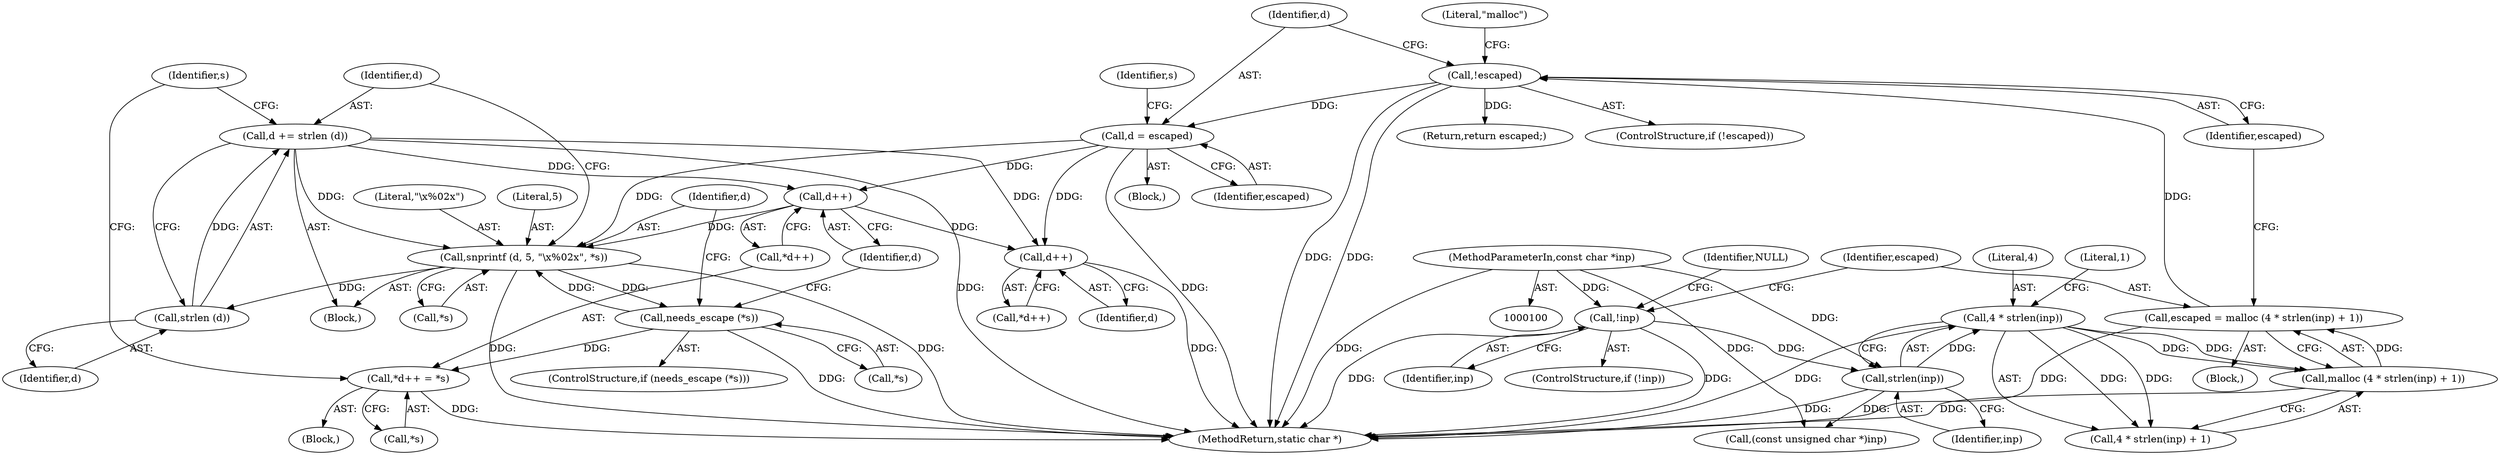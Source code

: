 digraph "0_boa_e139b87835994d007fbd64eead6c1455d7b8cf4e_2@API" {
"1000155" [label="(Call,d += strlen (d))"];
"1000157" [label="(Call,strlen (d))"];
"1000149" [label="(Call,snprintf (d, 5, \"\\x%02x\", *s))"];
"1000163" [label="(Call,d++)"];
"1000131" [label="(Call,d = escaped)"];
"1000122" [label="(Call,!escaped)"];
"1000112" [label="(Call,escaped = malloc (4 * strlen(inp) + 1))"];
"1000114" [label="(Call,malloc (4 * strlen(inp) + 1))"];
"1000116" [label="(Call,4 * strlen(inp))"];
"1000118" [label="(Call,strlen(inp))"];
"1000107" [label="(Call,!inp)"];
"1000101" [label="(MethodParameterIn,const char *inp)"];
"1000155" [label="(Call,d += strlen (d))"];
"1000145" [label="(Call,needs_escape (*s))"];
"1000161" [label="(Call,*d++ = *s)"];
"1000169" [label="(Call,d++)"];
"1000108" [label="(Identifier,inp)"];
"1000116" [label="(Call,4 * strlen(inp))"];
"1000130" [label="(Block,)"];
"1000142" [label="(Identifier,s)"];
"1000111" [label="(Identifier,NULL)"];
"1000117" [label="(Literal,4)"];
"1000102" [label="(Block,)"];
"1000106" [label="(ControlStructure,if (!inp))"];
"1000145" [label="(Call,needs_escape (*s))"];
"1000101" [label="(MethodParameterIn,const char *inp)"];
"1000170" [label="(Identifier,d)"];
"1000163" [label="(Call,d++)"];
"1000151" [label="(Literal,5)"];
"1000157" [label="(Call,strlen (d))"];
"1000114" [label="(Call,malloc (4 * strlen(inp) + 1))"];
"1000136" [label="(Call,(const unsigned char *)inp)"];
"1000120" [label="(Literal,1)"];
"1000115" [label="(Call,4 * strlen(inp) + 1)"];
"1000144" [label="(ControlStructure,if (needs_escape (*s)))"];
"1000174" [label="(MethodReturn,static char *)"];
"1000119" [label="(Identifier,inp)"];
"1000133" [label="(Identifier,escaped)"];
"1000113" [label="(Identifier,escaped)"];
"1000118" [label="(Call,strlen(inp))"];
"1000135" [label="(Identifier,s)"];
"1000123" [label="(Identifier,escaped)"];
"1000156" [label="(Identifier,d)"];
"1000168" [label="(Call,*d++)"];
"1000150" [label="(Identifier,d)"];
"1000152" [label="(Literal,\"\\x%02x\")"];
"1000131" [label="(Call,d = escaped)"];
"1000112" [label="(Call,escaped = malloc (4 * strlen(inp) + 1))"];
"1000165" [label="(Call,*s)"];
"1000149" [label="(Call,snprintf (d, 5, \"\\x%02x\", *s))"];
"1000172" [label="(Return,return escaped;)"];
"1000161" [label="(Call,*d++ = *s)"];
"1000158" [label="(Identifier,d)"];
"1000107" [label="(Call,!inp)"];
"1000148" [label="(Block,)"];
"1000155" [label="(Call,d += strlen (d))"];
"1000169" [label="(Call,d++)"];
"1000164" [label="(Identifier,d)"];
"1000162" [label="(Call,*d++)"];
"1000122" [label="(Call,!escaped)"];
"1000160" [label="(Block,)"];
"1000126" [label="(Literal,\"malloc\")"];
"1000146" [label="(Call,*s)"];
"1000132" [label="(Identifier,d)"];
"1000153" [label="(Call,*s)"];
"1000121" [label="(ControlStructure,if (!escaped))"];
"1000155" -> "1000148"  [label="AST: "];
"1000155" -> "1000157"  [label="CFG: "];
"1000156" -> "1000155"  [label="AST: "];
"1000157" -> "1000155"  [label="AST: "];
"1000142" -> "1000155"  [label="CFG: "];
"1000155" -> "1000174"  [label="DDG: "];
"1000155" -> "1000149"  [label="DDG: "];
"1000157" -> "1000155"  [label="DDG: "];
"1000155" -> "1000163"  [label="DDG: "];
"1000155" -> "1000169"  [label="DDG: "];
"1000157" -> "1000158"  [label="CFG: "];
"1000158" -> "1000157"  [label="AST: "];
"1000149" -> "1000157"  [label="DDG: "];
"1000149" -> "1000148"  [label="AST: "];
"1000149" -> "1000153"  [label="CFG: "];
"1000150" -> "1000149"  [label="AST: "];
"1000151" -> "1000149"  [label="AST: "];
"1000152" -> "1000149"  [label="AST: "];
"1000153" -> "1000149"  [label="AST: "];
"1000156" -> "1000149"  [label="CFG: "];
"1000149" -> "1000174"  [label="DDG: "];
"1000149" -> "1000174"  [label="DDG: "];
"1000149" -> "1000145"  [label="DDG: "];
"1000163" -> "1000149"  [label="DDG: "];
"1000131" -> "1000149"  [label="DDG: "];
"1000145" -> "1000149"  [label="DDG: "];
"1000163" -> "1000162"  [label="AST: "];
"1000163" -> "1000164"  [label="CFG: "];
"1000164" -> "1000163"  [label="AST: "];
"1000162" -> "1000163"  [label="CFG: "];
"1000131" -> "1000163"  [label="DDG: "];
"1000163" -> "1000169"  [label="DDG: "];
"1000131" -> "1000130"  [label="AST: "];
"1000131" -> "1000133"  [label="CFG: "];
"1000132" -> "1000131"  [label="AST: "];
"1000133" -> "1000131"  [label="AST: "];
"1000135" -> "1000131"  [label="CFG: "];
"1000131" -> "1000174"  [label="DDG: "];
"1000122" -> "1000131"  [label="DDG: "];
"1000131" -> "1000169"  [label="DDG: "];
"1000122" -> "1000121"  [label="AST: "];
"1000122" -> "1000123"  [label="CFG: "];
"1000123" -> "1000122"  [label="AST: "];
"1000126" -> "1000122"  [label="CFG: "];
"1000132" -> "1000122"  [label="CFG: "];
"1000122" -> "1000174"  [label="DDG: "];
"1000122" -> "1000174"  [label="DDG: "];
"1000112" -> "1000122"  [label="DDG: "];
"1000122" -> "1000172"  [label="DDG: "];
"1000112" -> "1000102"  [label="AST: "];
"1000112" -> "1000114"  [label="CFG: "];
"1000113" -> "1000112"  [label="AST: "];
"1000114" -> "1000112"  [label="AST: "];
"1000123" -> "1000112"  [label="CFG: "];
"1000112" -> "1000174"  [label="DDG: "];
"1000114" -> "1000112"  [label="DDG: "];
"1000114" -> "1000115"  [label="CFG: "];
"1000115" -> "1000114"  [label="AST: "];
"1000114" -> "1000174"  [label="DDG: "];
"1000116" -> "1000114"  [label="DDG: "];
"1000116" -> "1000114"  [label="DDG: "];
"1000116" -> "1000115"  [label="AST: "];
"1000116" -> "1000118"  [label="CFG: "];
"1000117" -> "1000116"  [label="AST: "];
"1000118" -> "1000116"  [label="AST: "];
"1000120" -> "1000116"  [label="CFG: "];
"1000116" -> "1000174"  [label="DDG: "];
"1000116" -> "1000115"  [label="DDG: "];
"1000116" -> "1000115"  [label="DDG: "];
"1000118" -> "1000116"  [label="DDG: "];
"1000118" -> "1000119"  [label="CFG: "];
"1000119" -> "1000118"  [label="AST: "];
"1000118" -> "1000174"  [label="DDG: "];
"1000107" -> "1000118"  [label="DDG: "];
"1000101" -> "1000118"  [label="DDG: "];
"1000118" -> "1000136"  [label="DDG: "];
"1000107" -> "1000106"  [label="AST: "];
"1000107" -> "1000108"  [label="CFG: "];
"1000108" -> "1000107"  [label="AST: "];
"1000111" -> "1000107"  [label="CFG: "];
"1000113" -> "1000107"  [label="CFG: "];
"1000107" -> "1000174"  [label="DDG: "];
"1000107" -> "1000174"  [label="DDG: "];
"1000101" -> "1000107"  [label="DDG: "];
"1000101" -> "1000100"  [label="AST: "];
"1000101" -> "1000174"  [label="DDG: "];
"1000101" -> "1000136"  [label="DDG: "];
"1000145" -> "1000144"  [label="AST: "];
"1000145" -> "1000146"  [label="CFG: "];
"1000146" -> "1000145"  [label="AST: "];
"1000150" -> "1000145"  [label="CFG: "];
"1000164" -> "1000145"  [label="CFG: "];
"1000145" -> "1000174"  [label="DDG: "];
"1000145" -> "1000161"  [label="DDG: "];
"1000161" -> "1000160"  [label="AST: "];
"1000161" -> "1000165"  [label="CFG: "];
"1000162" -> "1000161"  [label="AST: "];
"1000165" -> "1000161"  [label="AST: "];
"1000142" -> "1000161"  [label="CFG: "];
"1000161" -> "1000174"  [label="DDG: "];
"1000169" -> "1000168"  [label="AST: "];
"1000169" -> "1000170"  [label="CFG: "];
"1000170" -> "1000169"  [label="AST: "];
"1000168" -> "1000169"  [label="CFG: "];
"1000169" -> "1000174"  [label="DDG: "];
}
